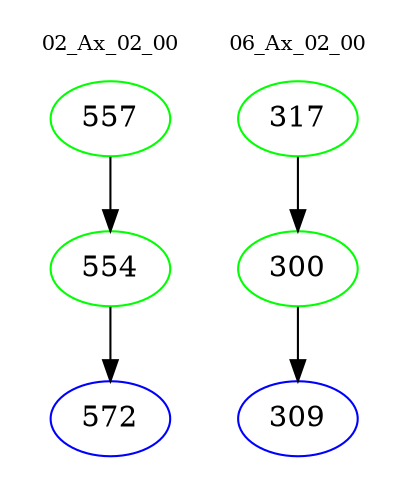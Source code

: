 digraph{
subgraph cluster_0 {
color = white
label = "02_Ax_02_00";
fontsize=10;
T0_557 [label="557", color="green"]
T0_557 -> T0_554 [color="black"]
T0_554 [label="554", color="green"]
T0_554 -> T0_572 [color="black"]
T0_572 [label="572", color="blue"]
}
subgraph cluster_1 {
color = white
label = "06_Ax_02_00";
fontsize=10;
T1_317 [label="317", color="green"]
T1_317 -> T1_300 [color="black"]
T1_300 [label="300", color="green"]
T1_300 -> T1_309 [color="black"]
T1_309 [label="309", color="blue"]
}
}

